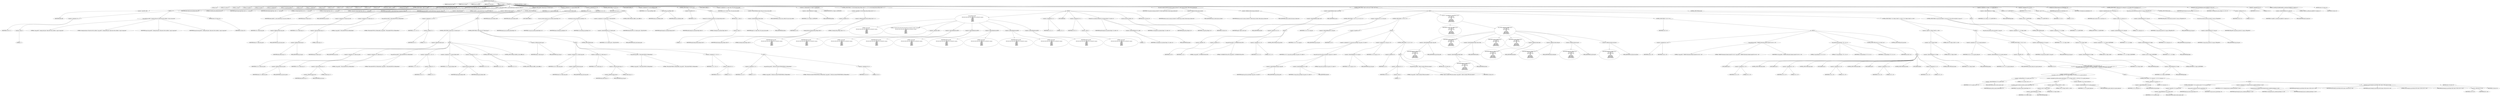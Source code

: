 digraph hostapd_notif_assoc {  
"1000119" [label = "(METHOD,hostapd_notif_assoc)" ]
"1000120" [label = "(PARAM,hostapd_data *hapd)" ]
"1000121" [label = "(PARAM,const u8 *addr)" ]
"1000122" [label = "(PARAM,const u8 *req_ies)" ]
"1000123" [label = "(PARAM,size_t req_ies_len)" ]
"1000124" [label = "(PARAM,int reassoc)" ]
"1000125" [label = "(BLOCK,,)" ]
"1000126" [label = "(LOCAL,v9: int)" ]
"1000127" [label = "(LOCAL,v10: const u8 *)" ]
"1000128" [label = "(LOCAL,v11: size_t)" ]
"1000129" [label = "(LOCAL,v12: sta_info *)" ]
"1000130" [label = "(LOCAL,v13: sta_info *)" ]
"1000131" [label = "(LOCAL,v14: unsigned int)" ]
"1000132" [label = "(LOCAL,v15: wpa_state_machine *)" ]
"1000133" [label = "(LOCAL,v16: int)" ]
"1000134" [label = "(LOCAL,v17: unsigned int)" ]
"1000135" [label = "(LOCAL,v18: int)" ]
"1000136" [label = "(LOCAL,v19: int)" ]
"1000137" [label = "(LOCAL,v21: int)" ]
"1000138" [label = "(LOCAL,v22: int)" ]
"1000139" [label = "(LOCAL,v23: u8 *)" ]
"1000140" [label = "(LOCAL,v24: int)" ]
"1000141" [label = "(LOCAL,res: int)" ]
"1000142" [label = "(LOCAL,elems: ieee802_11_elems)" ]
"1000143" [label = "(LOCAL,buf: u8 [ 1064 ])" ]
"1000144" [label = "(CONTROL_STRUCTURE,if ( !addr ),if ( !addr ))" ]
"1000145" [label = "(<operator>.logicalNot,!addr)" ]
"1000146" [label = "(IDENTIFIER,addr,!addr)" ]
"1000147" [label = "(BLOCK,,)" ]
"1000148" [label = "(<operator>.assignment,v19 = -1)" ]
"1000149" [label = "(IDENTIFIER,v19,v19 = -1)" ]
"1000150" [label = "(<operator>.minus,-1)" ]
"1000151" [label = "(LITERAL,1,-1)" ]
"1000152" [label = "(wpa_printf,wpa_printf(2, \"hostapd_notif_assoc: Skip event with no address\", req_ies, req_ies_len))" ]
"1000153" [label = "(LITERAL,2,wpa_printf(2, \"hostapd_notif_assoc: Skip event with no address\", req_ies, req_ies_len))" ]
"1000154" [label = "(LITERAL,\"hostapd_notif_assoc: Skip event with no address\",wpa_printf(2, \"hostapd_notif_assoc: Skip event with no address\", req_ies, req_ies_len))" ]
"1000155" [label = "(IDENTIFIER,req_ies,wpa_printf(2, \"hostapd_notif_assoc: Skip event with no address\", req_ies, req_ies_len))" ]
"1000156" [label = "(IDENTIFIER,req_ies_len,wpa_printf(2, \"hostapd_notif_assoc: Skip event with no address\", req_ies, req_ies_len))" ]
"1000157" [label = "(RETURN,return v19;,return v19;)" ]
"1000158" [label = "(IDENTIFIER,v19,return v19;)" ]
"1000159" [label = "(random_add_randomness,random_add_randomness(addr, 6u))" ]
"1000160" [label = "(IDENTIFIER,addr,random_add_randomness(addr, 6u))" ]
"1000161" [label = "(LITERAL,6u,random_add_randomness(addr, 6u))" ]
"1000162" [label = "(hostapd_logger,hostapd_logger(hapd, addr, 1u, 2, \"associated\"))" ]
"1000163" [label = "(IDENTIFIER,hapd,hostapd_logger(hapd, addr, 1u, 2, \"associated\"))" ]
"1000164" [label = "(IDENTIFIER,addr,hostapd_logger(hapd, addr, 1u, 2, \"associated\"))" ]
"1000165" [label = "(LITERAL,1u,hostapd_logger(hapd, addr, 1u, 2, \"associated\"))" ]
"1000166" [label = "(LITERAL,2,hostapd_logger(hapd, addr, 1u, 2, \"associated\"))" ]
"1000167" [label = "(LITERAL,\"associated\",hostapd_logger(hapd, addr, 1u, 2, \"associated\"))" ]
"1000168" [label = "(ieee802_11_parse_elems,ieee802_11_parse_elems(req_ies, req_ies_len, &elems, 0))" ]
"1000169" [label = "(IDENTIFIER,req_ies,ieee802_11_parse_elems(req_ies, req_ies_len, &elems, 0))" ]
"1000170" [label = "(IDENTIFIER,req_ies_len,ieee802_11_parse_elems(req_ies, req_ies_len, &elems, 0))" ]
"1000171" [label = "(<operator>.addressOf,&elems)" ]
"1000172" [label = "(IDENTIFIER,elems,ieee802_11_parse_elems(req_ies, req_ies_len, &elems, 0))" ]
"1000173" [label = "(LITERAL,0,ieee802_11_parse_elems(req_ies, req_ies_len, &elems, 0))" ]
"1000174" [label = "(CONTROL_STRUCTURE,if ( elems.wps_ie ),if ( elems.wps_ie ))" ]
"1000175" [label = "(<operator>.fieldAccess,elems.wps_ie)" ]
"1000176" [label = "(IDENTIFIER,elems,if ( elems.wps_ie ))" ]
"1000177" [label = "(FIELD_IDENTIFIER,wps_ie,wps_ie)" ]
"1000178" [label = "(BLOCK,,)" ]
"1000179" [label = "(<operator>.assignment,v9 = elems.wps_ie_len)" ]
"1000180" [label = "(IDENTIFIER,v9,v9 = elems.wps_ie_len)" ]
"1000181" [label = "(<operator>.fieldAccess,elems.wps_ie_len)" ]
"1000182" [label = "(IDENTIFIER,elems,v9 = elems.wps_ie_len)" ]
"1000183" [label = "(FIELD_IDENTIFIER,wps_ie_len,wps_ie_len)" ]
"1000184" [label = "(<operator>.assignment,v10 = elems.wps_ie - 2)" ]
"1000185" [label = "(IDENTIFIER,v10,v10 = elems.wps_ie - 2)" ]
"1000186" [label = "(<operator>.subtraction,elems.wps_ie - 2)" ]
"1000187" [label = "(<operator>.fieldAccess,elems.wps_ie)" ]
"1000188" [label = "(IDENTIFIER,elems,elems.wps_ie - 2)" ]
"1000189" [label = "(FIELD_IDENTIFIER,wps_ie,wps_ie)" ]
"1000190" [label = "(LITERAL,2,elems.wps_ie - 2)" ]
"1000191" [label = "(wpa_printf,wpa_printf(2, \"STA included WPS IE in (Re)AssocReq\"))" ]
"1000192" [label = "(LITERAL,2,wpa_printf(2, \"STA included WPS IE in (Re)AssocReq\"))" ]
"1000193" [label = "(LITERAL,\"STA included WPS IE in (Re)AssocReq\",wpa_printf(2, \"STA included WPS IE in (Re)AssocReq\"))" ]
"1000194" [label = "(<operator>.assignment,v11 = v9 + 2)" ]
"1000195" [label = "(IDENTIFIER,v11,v11 = v9 + 2)" ]
"1000196" [label = "(<operator>.addition,v9 + 2)" ]
"1000197" [label = "(IDENTIFIER,v9,v9 + 2)" ]
"1000198" [label = "(LITERAL,2,v9 + 2)" ]
"1000199" [label = "(CONTROL_STRUCTURE,else,else)" ]
"1000200" [label = "(BLOCK,,)" ]
"1000201" [label = "(CONTROL_STRUCTURE,if ( elems.rsn_ie ),if ( elems.rsn_ie ))" ]
"1000202" [label = "(<operator>.fieldAccess,elems.rsn_ie)" ]
"1000203" [label = "(IDENTIFIER,elems,if ( elems.rsn_ie ))" ]
"1000204" [label = "(FIELD_IDENTIFIER,rsn_ie,rsn_ie)" ]
"1000205" [label = "(BLOCK,,)" ]
"1000206" [label = "(<operator>.assignment,v22 = elems.rsn_ie_len)" ]
"1000207" [label = "(IDENTIFIER,v22,v22 = elems.rsn_ie_len)" ]
"1000208" [label = "(<operator>.fieldAccess,elems.rsn_ie_len)" ]
"1000209" [label = "(IDENTIFIER,elems,v22 = elems.rsn_ie_len)" ]
"1000210" [label = "(FIELD_IDENTIFIER,rsn_ie_len,rsn_ie_len)" ]
"1000211" [label = "(<operator>.assignment,v10 = elems.rsn_ie - 2)" ]
"1000212" [label = "(IDENTIFIER,v10,v10 = elems.rsn_ie - 2)" ]
"1000213" [label = "(<operator>.subtraction,elems.rsn_ie - 2)" ]
"1000214" [label = "(<operator>.fieldAccess,elems.rsn_ie)" ]
"1000215" [label = "(IDENTIFIER,elems,elems.rsn_ie - 2)" ]
"1000216" [label = "(FIELD_IDENTIFIER,rsn_ie,rsn_ie)" ]
"1000217" [label = "(LITERAL,2,elems.rsn_ie - 2)" ]
"1000218" [label = "(wpa_printf,wpa_printf(2, \"STA included RSN IE in (Re)AssocReq\"))" ]
"1000219" [label = "(LITERAL,2,wpa_printf(2, \"STA included RSN IE in (Re)AssocReq\"))" ]
"1000220" [label = "(LITERAL,\"STA included RSN IE in (Re)AssocReq\",wpa_printf(2, \"STA included RSN IE in (Re)AssocReq\"))" ]
"1000221" [label = "(<operator>.assignment,v11 = v22 + 2)" ]
"1000222" [label = "(IDENTIFIER,v11,v11 = v22 + 2)" ]
"1000223" [label = "(<operator>.addition,v22 + 2)" ]
"1000224" [label = "(IDENTIFIER,v22,v22 + 2)" ]
"1000225" [label = "(LITERAL,2,v22 + 2)" ]
"1000226" [label = "(<operator>.assignment,v12 = ap_get_sta(hapd, addr))" ]
"1000227" [label = "(IDENTIFIER,v12,v12 = ap_get_sta(hapd, addr))" ]
"1000228" [label = "(ap_get_sta,ap_get_sta(hapd, addr))" ]
"1000229" [label = "(IDENTIFIER,hapd,ap_get_sta(hapd, addr))" ]
"1000230" [label = "(IDENTIFIER,addr,ap_get_sta(hapd, addr))" ]
"1000231" [label = "(<operator>.assignment,v13 = v12)" ]
"1000232" [label = "(IDENTIFIER,v13,v13 = v12)" ]
"1000233" [label = "(IDENTIFIER,v12,v13 = v12)" ]
"1000234" [label = "(CONTROL_STRUCTURE,if ( v12 ),if ( v12 ))" ]
"1000235" [label = "(IDENTIFIER,v12,if ( v12 ))" ]
"1000236" [label = "(CONTROL_STRUCTURE,goto LABEL_5;,goto LABEL_5;)" ]
"1000237" [label = "(CONTROL_STRUCTURE,goto LABEL_26;,goto LABEL_26;)" ]
"1000238" [label = "(CONTROL_STRUCTURE,if ( elems.wpa_ie ),if ( elems.wpa_ie ))" ]
"1000239" [label = "(<operator>.fieldAccess,elems.wpa_ie)" ]
"1000240" [label = "(IDENTIFIER,elems,if ( elems.wpa_ie ))" ]
"1000241" [label = "(FIELD_IDENTIFIER,wpa_ie,wpa_ie)" ]
"1000242" [label = "(BLOCK,,)" ]
"1000243" [label = "(<operator>.assignment,v24 = elems.wpa_ie_len)" ]
"1000244" [label = "(IDENTIFIER,v24,v24 = elems.wpa_ie_len)" ]
"1000245" [label = "(<operator>.fieldAccess,elems.wpa_ie_len)" ]
"1000246" [label = "(IDENTIFIER,elems,v24 = elems.wpa_ie_len)" ]
"1000247" [label = "(FIELD_IDENTIFIER,wpa_ie_len,wpa_ie_len)" ]
"1000248" [label = "(<operator>.assignment,v10 = elems.wpa_ie - 2)" ]
"1000249" [label = "(IDENTIFIER,v10,v10 = elems.wpa_ie - 2)" ]
"1000250" [label = "(<operator>.subtraction,elems.wpa_ie - 2)" ]
"1000251" [label = "(<operator>.fieldAccess,elems.wpa_ie)" ]
"1000252" [label = "(IDENTIFIER,elems,elems.wpa_ie - 2)" ]
"1000253" [label = "(FIELD_IDENTIFIER,wpa_ie,wpa_ie)" ]
"1000254" [label = "(LITERAL,2,elems.wpa_ie - 2)" ]
"1000255" [label = "(wpa_printf,wpa_printf(2, \"STA included WPA IE in (Re)AssocReq\"))" ]
"1000256" [label = "(LITERAL,2,wpa_printf(2, \"STA included WPA IE in (Re)AssocReq\"))" ]
"1000257" [label = "(LITERAL,\"STA included WPA IE in (Re)AssocReq\",wpa_printf(2, \"STA included WPA IE in (Re)AssocReq\"))" ]
"1000258" [label = "(<operator>.assignment,v11 = v24 + 2)" ]
"1000259" [label = "(IDENTIFIER,v11,v11 = v24 + 2)" ]
"1000260" [label = "(<operator>.addition,v24 + 2)" ]
"1000261" [label = "(IDENTIFIER,v24,v24 + 2)" ]
"1000262" [label = "(LITERAL,2,v24 + 2)" ]
"1000263" [label = "(CONTROL_STRUCTURE,else,else)" ]
"1000264" [label = "(BLOCK,,)" ]
"1000265" [label = "(<operator>.assignment,v11 = 0)" ]
"1000266" [label = "(IDENTIFIER,v11,v11 = 0)" ]
"1000267" [label = "(LITERAL,0,v11 = 0)" ]
"1000268" [label = "(wpa_printf,wpa_printf(2, \"STA did not include WPS/RSN/WPA IE in (Re)AssocReq\"))" ]
"1000269" [label = "(LITERAL,2,wpa_printf(2, \"STA did not include WPS/RSN/WPA IE in (Re)AssocReq\"))" ]
"1000270" [label = "(LITERAL,\"STA did not include WPS/RSN/WPA IE in (Re)AssocReq\",wpa_printf(2, \"STA did not include WPS/RSN/WPA IE in (Re)AssocReq\"))" ]
"1000271" [label = "(<operator>.assignment,v10 = 0)" ]
"1000272" [label = "(IDENTIFIER,v10,v10 = 0)" ]
"1000273" [label = "(LITERAL,0,v10 = 0)" ]
"1000274" [label = "(<operator>.assignment,v12 = ap_get_sta(hapd, addr))" ]
"1000275" [label = "(IDENTIFIER,v12,v12 = ap_get_sta(hapd, addr))" ]
"1000276" [label = "(ap_get_sta,ap_get_sta(hapd, addr))" ]
"1000277" [label = "(IDENTIFIER,hapd,ap_get_sta(hapd, addr))" ]
"1000278" [label = "(IDENTIFIER,addr,ap_get_sta(hapd, addr))" ]
"1000279" [label = "(<operator>.assignment,v13 = v12)" ]
"1000280" [label = "(IDENTIFIER,v13,v13 = v12)" ]
"1000281" [label = "(IDENTIFIER,v12,v13 = v12)" ]
"1000282" [label = "(CONTROL_STRUCTURE,if ( v12 ),if ( v12 ))" ]
"1000283" [label = "(IDENTIFIER,v12,if ( v12 ))" ]
"1000284" [label = "(BLOCK,,)" ]
"1000285" [label = "(JUMP_TARGET,LABEL_5)" ]
"1000286" [label = "(ap_sta_no_session_timeout,ap_sta_no_session_timeout(hapd, v12))" ]
"1000287" [label = "(IDENTIFIER,hapd,ap_sta_no_session_timeout(hapd, v12))" ]
"1000288" [label = "(IDENTIFIER,v12,ap_sta_no_session_timeout(hapd, v12))" ]
"1000289" [label = "(accounting_sta_stop,accounting_sta_stop(hapd, v13))" ]
"1000290" [label = "(IDENTIFIER,hapd,accounting_sta_stop(hapd, v13))" ]
"1000291" [label = "(IDENTIFIER,v13,accounting_sta_stop(hapd, v13))" ]
"1000292" [label = "(<operator>.assignment,v13->timeout_next = STA_NULLFUNC)" ]
"1000293" [label = "(<operator>.indirectFieldAccess,v13->timeout_next)" ]
"1000294" [label = "(IDENTIFIER,v13,v13->timeout_next = STA_NULLFUNC)" ]
"1000295" [label = "(FIELD_IDENTIFIER,timeout_next,timeout_next)" ]
"1000296" [label = "(IDENTIFIER,STA_NULLFUNC,v13->timeout_next = STA_NULLFUNC)" ]
"1000297" [label = "(CONTROL_STRUCTURE,goto LABEL_6;,goto LABEL_6;)" ]
"1000298" [label = "(JUMP_TARGET,LABEL_26)" ]
"1000299" [label = "(<operator>.assignment,v13 = ap_sta_add(hapd, addr))" ]
"1000300" [label = "(IDENTIFIER,v13,v13 = ap_sta_add(hapd, addr))" ]
"1000301" [label = "(ap_sta_add,ap_sta_add(hapd, addr))" ]
"1000302" [label = "(IDENTIFIER,hapd,ap_sta_add(hapd, addr))" ]
"1000303" [label = "(IDENTIFIER,addr,ap_sta_add(hapd, addr))" ]
"1000304" [label = "(CONTROL_STRUCTURE,if ( !v13 ),if ( !v13 ))" ]
"1000305" [label = "(<operator>.logicalNot,!v13)" ]
"1000306" [label = "(IDENTIFIER,v13,!v13)" ]
"1000307" [label = "(BLOCK,,)" ]
"1000308" [label = "(hostapd_drv_sta_disassoc,hostapd_drv_sta_disassoc(hapd, addr, 5))" ]
"1000309" [label = "(IDENTIFIER,hapd,hostapd_drv_sta_disassoc(hapd, addr, 5))" ]
"1000310" [label = "(IDENTIFIER,addr,hostapd_drv_sta_disassoc(hapd, addr, 5))" ]
"1000311" [label = "(LITERAL,5,hostapd_drv_sta_disassoc(hapd, addr, 5))" ]
"1000312" [label = "(RETURN,return -1;,return -1;)" ]
"1000313" [label = "(<operator>.minus,-1)" ]
"1000314" [label = "(LITERAL,1,-1)" ]
"1000315" [label = "(JUMP_TARGET,LABEL_6)" ]
"1000316" [label = "(<operator>.assignment,v14 = hapd->iface->drv_max_acl_mac_addrs)" ]
"1000317" [label = "(IDENTIFIER,v14,v14 = hapd->iface->drv_max_acl_mac_addrs)" ]
"1000318" [label = "(<operator>.indirectFieldAccess,hapd->iface->drv_max_acl_mac_addrs)" ]
"1000319" [label = "(<operator>.indirectFieldAccess,hapd->iface)" ]
"1000320" [label = "(IDENTIFIER,hapd,v14 = hapd->iface->drv_max_acl_mac_addrs)" ]
"1000321" [label = "(FIELD_IDENTIFIER,iface,iface)" ]
"1000322" [label = "(FIELD_IDENTIFIER,drv_max_acl_mac_addrs,drv_max_acl_mac_addrs)" ]
"1000323" [label = "(<operators>.assignmentAnd,v13->flags &= 0xFFFECFFF)" ]
"1000324" [label = "(<operator>.indirectFieldAccess,v13->flags)" ]
"1000325" [label = "(IDENTIFIER,v13,v13->flags &= 0xFFFECFFF)" ]
"1000326" [label = "(FIELD_IDENTIFIER,flags,flags)" ]
"1000327" [label = "(LITERAL,0xFFFECFFF,v13->flags &= 0xFFFECFFF)" ]
"1000328" [label = "(CONTROL_STRUCTURE,if ( !v14 && hostapd_check_acl(hapd, addr, 0) != 1 ),if ( !v14 && hostapd_check_acl(hapd, addr, 0) != 1 ))" ]
"1000329" [label = "(<operator>.logicalAnd,!v14 && hostapd_check_acl(hapd, addr, 0) != 1)" ]
"1000330" [label = "(<operator>.logicalNot,!v14)" ]
"1000331" [label = "(IDENTIFIER,v14,!v14)" ]
"1000332" [label = "(<operator>.notEquals,hostapd_check_acl(hapd, addr, 0) != 1)" ]
"1000333" [label = "(hostapd_check_acl,hostapd_check_acl(hapd, addr, 0))" ]
"1000334" [label = "(IDENTIFIER,hapd,hostapd_check_acl(hapd, addr, 0))" ]
"1000335" [label = "(IDENTIFIER,addr,hostapd_check_acl(hapd, addr, 0))" ]
"1000336" [label = "(LITERAL,0,hostapd_check_acl(hapd, addr, 0))" ]
"1000337" [label = "(LITERAL,1,hostapd_check_acl(hapd, addr, 0) != 1)" ]
"1000338" [label = "(BLOCK,,)" ]
"1000339" [label = "(wpa_printf,wpa_printf(\n      3,\n      \"STA %02x:%02x:%02x:%02x:%02x:%02x not allowed to connect\",\n      *addr,\n      addr[1],\n      addr[2],\n      addr[3],\n      addr[4],\n      addr[5]))" ]
"1000340" [label = "(LITERAL,3,wpa_printf(\n      3,\n      \"STA %02x:%02x:%02x:%02x:%02x:%02x not allowed to connect\",\n      *addr,\n      addr[1],\n      addr[2],\n      addr[3],\n      addr[4],\n      addr[5]))" ]
"1000341" [label = "(LITERAL,\"STA %02x:%02x:%02x:%02x:%02x:%02x not allowed to connect\",wpa_printf(\n      3,\n      \"STA %02x:%02x:%02x:%02x:%02x:%02x not allowed to connect\",\n      *addr,\n      addr[1],\n      addr[2],\n      addr[3],\n      addr[4],\n      addr[5]))" ]
"1000342" [label = "(<operator>.indirection,*addr)" ]
"1000343" [label = "(IDENTIFIER,addr,wpa_printf(\n      3,\n      \"STA %02x:%02x:%02x:%02x:%02x:%02x not allowed to connect\",\n      *addr,\n      addr[1],\n      addr[2],\n      addr[3],\n      addr[4],\n      addr[5]))" ]
"1000344" [label = "(<operator>.indirectIndexAccess,addr[1])" ]
"1000345" [label = "(IDENTIFIER,addr,wpa_printf(\n      3,\n      \"STA %02x:%02x:%02x:%02x:%02x:%02x not allowed to connect\",\n      *addr,\n      addr[1],\n      addr[2],\n      addr[3],\n      addr[4],\n      addr[5]))" ]
"1000346" [label = "(LITERAL,1,wpa_printf(\n      3,\n      \"STA %02x:%02x:%02x:%02x:%02x:%02x not allowed to connect\",\n      *addr,\n      addr[1],\n      addr[2],\n      addr[3],\n      addr[4],\n      addr[5]))" ]
"1000347" [label = "(<operator>.indirectIndexAccess,addr[2])" ]
"1000348" [label = "(IDENTIFIER,addr,wpa_printf(\n      3,\n      \"STA %02x:%02x:%02x:%02x:%02x:%02x not allowed to connect\",\n      *addr,\n      addr[1],\n      addr[2],\n      addr[3],\n      addr[4],\n      addr[5]))" ]
"1000349" [label = "(LITERAL,2,wpa_printf(\n      3,\n      \"STA %02x:%02x:%02x:%02x:%02x:%02x not allowed to connect\",\n      *addr,\n      addr[1],\n      addr[2],\n      addr[3],\n      addr[4],\n      addr[5]))" ]
"1000350" [label = "(<operator>.indirectIndexAccess,addr[3])" ]
"1000351" [label = "(IDENTIFIER,addr,wpa_printf(\n      3,\n      \"STA %02x:%02x:%02x:%02x:%02x:%02x not allowed to connect\",\n      *addr,\n      addr[1],\n      addr[2],\n      addr[3],\n      addr[4],\n      addr[5]))" ]
"1000352" [label = "(LITERAL,3,wpa_printf(\n      3,\n      \"STA %02x:%02x:%02x:%02x:%02x:%02x not allowed to connect\",\n      *addr,\n      addr[1],\n      addr[2],\n      addr[3],\n      addr[4],\n      addr[5]))" ]
"1000353" [label = "(<operator>.indirectIndexAccess,addr[4])" ]
"1000354" [label = "(IDENTIFIER,addr,wpa_printf(\n      3,\n      \"STA %02x:%02x:%02x:%02x:%02x:%02x not allowed to connect\",\n      *addr,\n      addr[1],\n      addr[2],\n      addr[3],\n      addr[4],\n      addr[5]))" ]
"1000355" [label = "(LITERAL,4,wpa_printf(\n      3,\n      \"STA %02x:%02x:%02x:%02x:%02x:%02x not allowed to connect\",\n      *addr,\n      addr[1],\n      addr[2],\n      addr[3],\n      addr[4],\n      addr[5]))" ]
"1000356" [label = "(<operator>.indirectIndexAccess,addr[5])" ]
"1000357" [label = "(IDENTIFIER,addr,wpa_printf(\n      3,\n      \"STA %02x:%02x:%02x:%02x:%02x:%02x not allowed to connect\",\n      *addr,\n      addr[1],\n      addr[2],\n      addr[3],\n      addr[4],\n      addr[5]))" ]
"1000358" [label = "(LITERAL,5,wpa_printf(\n      3,\n      \"STA %02x:%02x:%02x:%02x:%02x:%02x not allowed to connect\",\n      *addr,\n      addr[1],\n      addr[2],\n      addr[3],\n      addr[4],\n      addr[5]))" ]
"1000359" [label = "(<operator>.assignment,v21 = 1)" ]
"1000360" [label = "(IDENTIFIER,v21,v21 = 1)" ]
"1000361" [label = "(LITERAL,1,v21 = 1)" ]
"1000362" [label = "(JUMP_TARGET,fail)" ]
"1000363" [label = "(<operator>.assignment,v19 = -1)" ]
"1000364" [label = "(IDENTIFIER,v19,v19 = -1)" ]
"1000365" [label = "(<operator>.minus,-1)" ]
"1000366" [label = "(LITERAL,1,-1)" ]
"1000367" [label = "(hostapd_drv_sta_disassoc,hostapd_drv_sta_disassoc(hapd, v13->addr, v21))" ]
"1000368" [label = "(IDENTIFIER,hapd,hostapd_drv_sta_disassoc(hapd, v13->addr, v21))" ]
"1000369" [label = "(<operator>.indirectFieldAccess,v13->addr)" ]
"1000370" [label = "(IDENTIFIER,v13,hostapd_drv_sta_disassoc(hapd, v13->addr, v21))" ]
"1000371" [label = "(FIELD_IDENTIFIER,addr,addr)" ]
"1000372" [label = "(IDENTIFIER,v21,hostapd_drv_sta_disassoc(hapd, v13->addr, v21))" ]
"1000373" [label = "(ap_free_sta,ap_free_sta(hapd, v13))" ]
"1000374" [label = "(IDENTIFIER,hapd,ap_free_sta(hapd, v13))" ]
"1000375" [label = "(IDENTIFIER,v13,ap_free_sta(hapd, v13))" ]
"1000376" [label = "(RETURN,return v19;,return v19;)" ]
"1000377" [label = "(IDENTIFIER,v19,return v19;)" ]
"1000378" [label = "(ap_copy_sta_supp_op_classes,ap_copy_sta_supp_op_classes(v13, elems.supp_op_classes, elems.supp_op_classes_len))" ]
"1000379" [label = "(IDENTIFIER,v13,ap_copy_sta_supp_op_classes(v13, elems.supp_op_classes, elems.supp_op_classes_len))" ]
"1000380" [label = "(<operator>.fieldAccess,elems.supp_op_classes)" ]
"1000381" [label = "(IDENTIFIER,elems,ap_copy_sta_supp_op_classes(v13, elems.supp_op_classes, elems.supp_op_classes_len))" ]
"1000382" [label = "(FIELD_IDENTIFIER,supp_op_classes,supp_op_classes)" ]
"1000383" [label = "(<operator>.fieldAccess,elems.supp_op_classes_len)" ]
"1000384" [label = "(IDENTIFIER,elems,ap_copy_sta_supp_op_classes(v13, elems.supp_op_classes, elems.supp_op_classes_len))" ]
"1000385" [label = "(FIELD_IDENTIFIER,supp_op_classes_len,supp_op_classes_len)" ]
"1000386" [label = "(CONTROL_STRUCTURE,if ( hapd->conf->wpa ),if ( hapd->conf->wpa ))" ]
"1000387" [label = "(<operator>.indirectFieldAccess,hapd->conf->wpa)" ]
"1000388" [label = "(<operator>.indirectFieldAccess,hapd->conf)" ]
"1000389" [label = "(IDENTIFIER,hapd,if ( hapd->conf->wpa ))" ]
"1000390" [label = "(FIELD_IDENTIFIER,conf,conf)" ]
"1000391" [label = "(FIELD_IDENTIFIER,wpa,wpa)" ]
"1000392" [label = "(BLOCK,,)" ]
"1000393" [label = "(CONTROL_STRUCTURE,if ( !v10 || !v11 ),if ( !v10 || !v11 ))" ]
"1000394" [label = "(<operator>.logicalOr,!v10 || !v11)" ]
"1000395" [label = "(<operator>.logicalNot,!v10)" ]
"1000396" [label = "(IDENTIFIER,v10,!v10)" ]
"1000397" [label = "(<operator>.logicalNot,!v11)" ]
"1000398" [label = "(IDENTIFIER,v11,!v11)" ]
"1000399" [label = "(BLOCK,,)" ]
"1000400" [label = "(wpa_printf,wpa_printf(2, \"No WPA/RSN IE from STA\"))" ]
"1000401" [label = "(LITERAL,2,wpa_printf(2, \"No WPA/RSN IE from STA\"))" ]
"1000402" [label = "(LITERAL,\"No WPA/RSN IE from STA\",wpa_printf(2, \"No WPA/RSN IE from STA\"))" ]
"1000403" [label = "(<operator>.assignment,v21 = 13)" ]
"1000404" [label = "(IDENTIFIER,v21,v21 = 13)" ]
"1000405" [label = "(LITERAL,13,v21 = 13)" ]
"1000406" [label = "(CONTROL_STRUCTURE,goto fail;,goto fail;)" ]
"1000407" [label = "(<operator>.assignment,v15 = v13->wpa_sm)" ]
"1000408" [label = "(IDENTIFIER,v15,v15 = v13->wpa_sm)" ]
"1000409" [label = "(<operator>.indirectFieldAccess,v13->wpa_sm)" ]
"1000410" [label = "(IDENTIFIER,v13,v15 = v13->wpa_sm)" ]
"1000411" [label = "(FIELD_IDENTIFIER,wpa_sm,wpa_sm)" ]
"1000412" [label = "(CONTROL_STRUCTURE,if ( !v15 ),if ( !v15 ))" ]
"1000413" [label = "(<operator>.logicalNot,!v15)" ]
"1000414" [label = "(IDENTIFIER,v15,!v15)" ]
"1000415" [label = "(BLOCK,,)" ]
"1000416" [label = "(<operator>.assignment,v15 = wpa_auth_sta_init(hapd->wpa_auth, v13->addr, 0))" ]
"1000417" [label = "(IDENTIFIER,v15,v15 = wpa_auth_sta_init(hapd->wpa_auth, v13->addr, 0))" ]
"1000418" [label = "(wpa_auth_sta_init,wpa_auth_sta_init(hapd->wpa_auth, v13->addr, 0))" ]
"1000419" [label = "(<operator>.indirectFieldAccess,hapd->wpa_auth)" ]
"1000420" [label = "(IDENTIFIER,hapd,wpa_auth_sta_init(hapd->wpa_auth, v13->addr, 0))" ]
"1000421" [label = "(FIELD_IDENTIFIER,wpa_auth,wpa_auth)" ]
"1000422" [label = "(<operator>.indirectFieldAccess,v13->addr)" ]
"1000423" [label = "(IDENTIFIER,v13,wpa_auth_sta_init(hapd->wpa_auth, v13->addr, 0))" ]
"1000424" [label = "(FIELD_IDENTIFIER,addr,addr)" ]
"1000425" [label = "(LITERAL,0,wpa_auth_sta_init(hapd->wpa_auth, v13->addr, 0))" ]
"1000426" [label = "(<operator>.assignment,v13->wpa_sm = v15)" ]
"1000427" [label = "(<operator>.indirectFieldAccess,v13->wpa_sm)" ]
"1000428" [label = "(IDENTIFIER,v13,v13->wpa_sm = v15)" ]
"1000429" [label = "(FIELD_IDENTIFIER,wpa_sm,wpa_sm)" ]
"1000430" [label = "(IDENTIFIER,v15,v13->wpa_sm = v15)" ]
"1000431" [label = "(CONTROL_STRUCTURE,if ( !v15 ),if ( !v15 ))" ]
"1000432" [label = "(<operator>.logicalNot,!v15)" ]
"1000433" [label = "(IDENTIFIER,v15,!v15)" ]
"1000434" [label = "(BLOCK,,)" ]
"1000435" [label = "(<operator>.assignment,v19 = -1)" ]
"1000436" [label = "(IDENTIFIER,v19,v19 = -1)" ]
"1000437" [label = "(<operator>.minus,-1)" ]
"1000438" [label = "(LITERAL,1,-1)" ]
"1000439" [label = "(wpa_printf,wpa_printf(5, \"Failed to initialize WPA state machine\"))" ]
"1000440" [label = "(LITERAL,5,wpa_printf(5, \"Failed to initialize WPA state machine\"))" ]
"1000441" [label = "(LITERAL,\"Failed to initialize WPA state machine\",wpa_printf(5, \"Failed to initialize WPA state machine\"))" ]
"1000442" [label = "(RETURN,return v19;,return v19;)" ]
"1000443" [label = "(IDENTIFIER,v19,return v19;)" ]
"1000444" [label = "(<operator>.assignment,v16 = wpa_validate_wpa_ie(\n            hapd->wpa_auth,\n            v15,\n            hapd->iface->freq,\n            v10,\n            v11,\n            elems.mdie,\n            elems.mdie_len,\n            elems.owe_dh,\n            elems.owe_dh_len))" ]
"1000445" [label = "(IDENTIFIER,v16,v16 = wpa_validate_wpa_ie(\n            hapd->wpa_auth,\n            v15,\n            hapd->iface->freq,\n            v10,\n            v11,\n            elems.mdie,\n            elems.mdie_len,\n            elems.owe_dh,\n            elems.owe_dh_len))" ]
"1000446" [label = "(wpa_validate_wpa_ie,wpa_validate_wpa_ie(\n            hapd->wpa_auth,\n            v15,\n            hapd->iface->freq,\n            v10,\n            v11,\n            elems.mdie,\n            elems.mdie_len,\n            elems.owe_dh,\n            elems.owe_dh_len))" ]
"1000447" [label = "(<operator>.indirectFieldAccess,hapd->wpa_auth)" ]
"1000448" [label = "(IDENTIFIER,hapd,wpa_validate_wpa_ie(\n            hapd->wpa_auth,\n            v15,\n            hapd->iface->freq,\n            v10,\n            v11,\n            elems.mdie,\n            elems.mdie_len,\n            elems.owe_dh,\n            elems.owe_dh_len))" ]
"1000449" [label = "(FIELD_IDENTIFIER,wpa_auth,wpa_auth)" ]
"1000450" [label = "(IDENTIFIER,v15,wpa_validate_wpa_ie(\n            hapd->wpa_auth,\n            v15,\n            hapd->iface->freq,\n            v10,\n            v11,\n            elems.mdie,\n            elems.mdie_len,\n            elems.owe_dh,\n            elems.owe_dh_len))" ]
"1000451" [label = "(<operator>.indirectFieldAccess,hapd->iface->freq)" ]
"1000452" [label = "(<operator>.indirectFieldAccess,hapd->iface)" ]
"1000453" [label = "(IDENTIFIER,hapd,wpa_validate_wpa_ie(\n            hapd->wpa_auth,\n            v15,\n            hapd->iface->freq,\n            v10,\n            v11,\n            elems.mdie,\n            elems.mdie_len,\n            elems.owe_dh,\n            elems.owe_dh_len))" ]
"1000454" [label = "(FIELD_IDENTIFIER,iface,iface)" ]
"1000455" [label = "(FIELD_IDENTIFIER,freq,freq)" ]
"1000456" [label = "(IDENTIFIER,v10,wpa_validate_wpa_ie(\n            hapd->wpa_auth,\n            v15,\n            hapd->iface->freq,\n            v10,\n            v11,\n            elems.mdie,\n            elems.mdie_len,\n            elems.owe_dh,\n            elems.owe_dh_len))" ]
"1000457" [label = "(IDENTIFIER,v11,wpa_validate_wpa_ie(\n            hapd->wpa_auth,\n            v15,\n            hapd->iface->freq,\n            v10,\n            v11,\n            elems.mdie,\n            elems.mdie_len,\n            elems.owe_dh,\n            elems.owe_dh_len))" ]
"1000458" [label = "(<operator>.fieldAccess,elems.mdie)" ]
"1000459" [label = "(IDENTIFIER,elems,wpa_validate_wpa_ie(\n            hapd->wpa_auth,\n            v15,\n            hapd->iface->freq,\n            v10,\n            v11,\n            elems.mdie,\n            elems.mdie_len,\n            elems.owe_dh,\n            elems.owe_dh_len))" ]
"1000460" [label = "(FIELD_IDENTIFIER,mdie,mdie)" ]
"1000461" [label = "(<operator>.fieldAccess,elems.mdie_len)" ]
"1000462" [label = "(IDENTIFIER,elems,wpa_validate_wpa_ie(\n            hapd->wpa_auth,\n            v15,\n            hapd->iface->freq,\n            v10,\n            v11,\n            elems.mdie,\n            elems.mdie_len,\n            elems.owe_dh,\n            elems.owe_dh_len))" ]
"1000463" [label = "(FIELD_IDENTIFIER,mdie_len,mdie_len)" ]
"1000464" [label = "(<operator>.fieldAccess,elems.owe_dh)" ]
"1000465" [label = "(IDENTIFIER,elems,wpa_validate_wpa_ie(\n            hapd->wpa_auth,\n            v15,\n            hapd->iface->freq,\n            v10,\n            v11,\n            elems.mdie,\n            elems.mdie_len,\n            elems.owe_dh,\n            elems.owe_dh_len))" ]
"1000466" [label = "(FIELD_IDENTIFIER,owe_dh,owe_dh)" ]
"1000467" [label = "(<operator>.fieldAccess,elems.owe_dh_len)" ]
"1000468" [label = "(IDENTIFIER,elems,wpa_validate_wpa_ie(\n            hapd->wpa_auth,\n            v15,\n            hapd->iface->freq,\n            v10,\n            v11,\n            elems.mdie,\n            elems.mdie_len,\n            elems.owe_dh,\n            elems.owe_dh_len))" ]
"1000469" [label = "(FIELD_IDENTIFIER,owe_dh_len,owe_dh_len)" ]
"1000470" [label = "(CONTROL_STRUCTURE,if ( v16 ),if ( v16 ))" ]
"1000471" [label = "(IDENTIFIER,v16,if ( v16 ))" ]
"1000472" [label = "(BLOCK,,)" ]
"1000473" [label = "(<operator>.assignment,res = v16)" ]
"1000474" [label = "(IDENTIFIER,res,res = v16)" ]
"1000475" [label = "(IDENTIFIER,v16,res = v16)" ]
"1000476" [label = "(wpa_printf,wpa_printf(2, \"WPA/RSN information element rejected? (res %u)\", v16))" ]
"1000477" [label = "(LITERAL,2,wpa_printf(2, \"WPA/RSN information element rejected? (res %u)\", v16))" ]
"1000478" [label = "(LITERAL,\"WPA/RSN information element rejected? (res %u)\",wpa_printf(2, \"WPA/RSN information element rejected? (res %u)\", v16))" ]
"1000479" [label = "(IDENTIFIER,v16,wpa_printf(2, \"WPA/RSN information element rejected? (res %u)\", v16))" ]
"1000480" [label = "(wpa_hexdump,wpa_hexdump(2, \"IE\", v10, v11))" ]
"1000481" [label = "(LITERAL,2,wpa_hexdump(2, \"IE\", v10, v11))" ]
"1000482" [label = "(LITERAL,\"IE\",wpa_hexdump(2, \"IE\", v10, v11))" ]
"1000483" [label = "(IDENTIFIER,v10,wpa_hexdump(2, \"IE\", v10, v11))" ]
"1000484" [label = "(IDENTIFIER,v11,wpa_hexdump(2, \"IE\", v10, v11))" ]
"1000485" [label = "(CONTROL_STRUCTURE,switch ( res ),switch ( res ))" ]
"1000486" [label = "(IDENTIFIER,res,switch ( res ))" ]
"1000487" [label = "(BLOCK,,)" ]
"1000488" [label = "(JUMP_TARGET,case 2)" ]
"1000489" [label = "(<operator>.assignment,v21 = 18)" ]
"1000490" [label = "(IDENTIFIER,v21,v21 = 18)" ]
"1000491" [label = "(LITERAL,18,v21 = 18)" ]
"1000492" [label = "(CONTROL_STRUCTURE,break;,break;)" ]
"1000493" [label = "(JUMP_TARGET,case 3)" ]
"1000494" [label = "(<operator>.assignment,v21 = 19)" ]
"1000495" [label = "(IDENTIFIER,v21,v21 = 19)" ]
"1000496" [label = "(LITERAL,19,v21 = 19)" ]
"1000497" [label = "(CONTROL_STRUCTURE,break;,break;)" ]
"1000498" [label = "(JUMP_TARGET,case 4)" ]
"1000499" [label = "(<operator>.assignment,v21 = 20)" ]
"1000500" [label = "(IDENTIFIER,v21,v21 = 20)" ]
"1000501" [label = "(LITERAL,20,v21 = 20)" ]
"1000502" [label = "(CONTROL_STRUCTURE,break;,break;)" ]
"1000503" [label = "(JUMP_TARGET,case 8)" ]
"1000504" [label = "(<operator>.assignment,v21 = 24)" ]
"1000505" [label = "(IDENTIFIER,v21,v21 = 24)" ]
"1000506" [label = "(LITERAL,24,v21 = 24)" ]
"1000507" [label = "(CONTROL_STRUCTURE,break;,break;)" ]
"1000508" [label = "(JUMP_TARGET,default)" ]
"1000509" [label = "(<operator>.assignment,v21 = 13)" ]
"1000510" [label = "(IDENTIFIER,v21,v21 = 13)" ]
"1000511" [label = "(LITERAL,13,v21 = 13)" ]
"1000512" [label = "(CONTROL_STRUCTURE,break;,break;)" ]
"1000513" [label = "(CONTROL_STRUCTURE,goto fail;,goto fail;)" ]
"1000514" [label = "(CONTROL_STRUCTURE,if ( (v13->flags & 0x402) == 1026 ),if ( (v13->flags & 0x402) == 1026 ))" ]
"1000515" [label = "(<operator>.equals,(v13->flags & 0x402) == 1026)" ]
"1000516" [label = "(<operator>.and,v13->flags & 0x402)" ]
"1000517" [label = "(<operator>.indirectFieldAccess,v13->flags)" ]
"1000518" [label = "(IDENTIFIER,v13,v13->flags & 0x402)" ]
"1000519" [label = "(FIELD_IDENTIFIER,flags,flags)" ]
"1000520" [label = "(LITERAL,0x402,v13->flags & 0x402)" ]
"1000521" [label = "(LITERAL,1026,(v13->flags & 0x402) == 1026)" ]
"1000522" [label = "(BLOCK,,)" ]
"1000523" [label = "(<operator>.assignment,v19 = v13->sa_query_timed_out)" ]
"1000524" [label = "(IDENTIFIER,v19,v19 = v13->sa_query_timed_out)" ]
"1000525" [label = "(<operator>.indirectFieldAccess,v13->sa_query_timed_out)" ]
"1000526" [label = "(IDENTIFIER,v13,v19 = v13->sa_query_timed_out)" ]
"1000527" [label = "(FIELD_IDENTIFIER,sa_query_timed_out,sa_query_timed_out)" ]
"1000528" [label = "(CONTROL_STRUCTURE,if ( !v19 ),if ( !v19 ))" ]
"1000529" [label = "(<operator>.logicalNot,!v19)" ]
"1000530" [label = "(IDENTIFIER,v19,!v19)" ]
"1000531" [label = "(BLOCK,,)" ]
"1000532" [label = "(CONTROL_STRUCTURE,if ( v13->sa_query_count <= 0\n          || (ap_check_sa_query_timeout(hapd, v13), (v13->flags & 0x402) == 1026) && !v13->sa_query_timed_out ),if ( v13->sa_query_count <= 0\n          || (ap_check_sa_query_timeout(hapd, v13), (v13->flags & 0x402) == 1026) && !v13->sa_query_timed_out ))" ]
"1000533" [label = "(<operator>.logicalOr,v13->sa_query_count <= 0\n          || (ap_check_sa_query_timeout(hapd, v13), (v13->flags & 0x402) == 1026) && !v13->sa_query_timed_out)" ]
"1000534" [label = "(<operator>.lessEqualsThan,v13->sa_query_count <= 0)" ]
"1000535" [label = "(<operator>.indirectFieldAccess,v13->sa_query_count)" ]
"1000536" [label = "(IDENTIFIER,v13,v13->sa_query_count <= 0)" ]
"1000537" [label = "(FIELD_IDENTIFIER,sa_query_count,sa_query_count)" ]
"1000538" [label = "(LITERAL,0,v13->sa_query_count <= 0)" ]
"1000539" [label = "(<operator>.logicalAnd,(ap_check_sa_query_timeout(hapd, v13), (v13->flags & 0x402) == 1026) && !v13->sa_query_timed_out)" ]
"1000540" [label = "(BLOCK,,)" ]
"1000541" [label = "(ap_check_sa_query_timeout,ap_check_sa_query_timeout(hapd, v13))" ]
"1000542" [label = "(IDENTIFIER,hapd,ap_check_sa_query_timeout(hapd, v13))" ]
"1000543" [label = "(IDENTIFIER,v13,ap_check_sa_query_timeout(hapd, v13))" ]
"1000544" [label = "(<operator>.equals,(v13->flags & 0x402) == 1026)" ]
"1000545" [label = "(<operator>.and,v13->flags & 0x402)" ]
"1000546" [label = "(<operator>.indirectFieldAccess,v13->flags)" ]
"1000547" [label = "(IDENTIFIER,v13,v13->flags & 0x402)" ]
"1000548" [label = "(FIELD_IDENTIFIER,flags,flags)" ]
"1000549" [label = "(LITERAL,0x402,v13->flags & 0x402)" ]
"1000550" [label = "(LITERAL,1026,(v13->flags & 0x402) == 1026)" ]
"1000551" [label = "(<operator>.logicalNot,!v13->sa_query_timed_out)" ]
"1000552" [label = "(<operator>.indirectFieldAccess,v13->sa_query_timed_out)" ]
"1000553" [label = "(IDENTIFIER,v13,!v13->sa_query_timed_out)" ]
"1000554" [label = "(FIELD_IDENTIFIER,sa_query_timed_out,sa_query_timed_out)" ]
"1000555" [label = "(BLOCK,,)" ]
"1000556" [label = "(CONTROL_STRUCTURE,if ( v13->auth_alg != 2 ),if ( v13->auth_alg != 2 ))" ]
"1000557" [label = "(<operator>.notEquals,v13->auth_alg != 2)" ]
"1000558" [label = "(<operator>.indirectFieldAccess,v13->auth_alg)" ]
"1000559" [label = "(IDENTIFIER,v13,v13->auth_alg != 2)" ]
"1000560" [label = "(FIELD_IDENTIFIER,auth_alg,auth_alg)" ]
"1000561" [label = "(LITERAL,2,v13->auth_alg != 2)" ]
"1000562" [label = "(BLOCK,,)" ]
"1000563" [label = "(CONTROL_STRUCTURE,if ( !v13->sa_query_count ),if ( !v13->sa_query_count ))" ]
"1000564" [label = "(<operator>.logicalNot,!v13->sa_query_count)" ]
"1000565" [label = "(<operator>.indirectFieldAccess,v13->sa_query_count)" ]
"1000566" [label = "(IDENTIFIER,v13,!v13->sa_query_count)" ]
"1000567" [label = "(FIELD_IDENTIFIER,sa_query_count,sa_query_count)" ]
"1000568" [label = "(ap_sta_start_sa_query,ap_sta_start_sa_query(hapd, v13))" ]
"1000569" [label = "(IDENTIFIER,hapd,ap_sta_start_sa_query(hapd, v13))" ]
"1000570" [label = "(IDENTIFIER,v13,ap_sta_start_sa_query(hapd, v13))" ]
"1000571" [label = "(<operator>.assignment,v23 = hostapd_eid_assoc_comeback_time(hapd, v13, buf))" ]
"1000572" [label = "(IDENTIFIER,v23,v23 = hostapd_eid_assoc_comeback_time(hapd, v13, buf))" ]
"1000573" [label = "(hostapd_eid_assoc_comeback_time,hostapd_eid_assoc_comeback_time(hapd, v13, buf))" ]
"1000574" [label = "(IDENTIFIER,hapd,hostapd_eid_assoc_comeback_time(hapd, v13, buf))" ]
"1000575" [label = "(IDENTIFIER,v13,hostapd_eid_assoc_comeback_time(hapd, v13, buf))" ]
"1000576" [label = "(IDENTIFIER,buf,hostapd_eid_assoc_comeback_time(hapd, v13, buf))" ]
"1000577" [label = "(hostapd_sta_assoc,hostapd_sta_assoc(hapd, addr, reassoc, 0x1Eu, buf, v23 - buf))" ]
"1000578" [label = "(IDENTIFIER,hapd,hostapd_sta_assoc(hapd, addr, reassoc, 0x1Eu, buf, v23 - buf))" ]
"1000579" [label = "(IDENTIFIER,addr,hostapd_sta_assoc(hapd, addr, reassoc, 0x1Eu, buf, v23 - buf))" ]
"1000580" [label = "(IDENTIFIER,reassoc,hostapd_sta_assoc(hapd, addr, reassoc, 0x1Eu, buf, v23 - buf))" ]
"1000581" [label = "(LITERAL,0x1Eu,hostapd_sta_assoc(hapd, addr, reassoc, 0x1Eu, buf, v23 - buf))" ]
"1000582" [label = "(IDENTIFIER,buf,hostapd_sta_assoc(hapd, addr, reassoc, 0x1Eu, buf, v23 - buf))" ]
"1000583" [label = "(<operator>.subtraction,v23 - buf)" ]
"1000584" [label = "(IDENTIFIER,v23,v23 - buf)" ]
"1000585" [label = "(IDENTIFIER,buf,v23 - buf)" ]
"1000586" [label = "(RETURN,return v19;,return v19;)" ]
"1000587" [label = "(IDENTIFIER,v19,return v19;)" ]
"1000588" [label = "(CONTROL_STRUCTURE,if ( wpa_auth_uses_mfp(v13->wpa_sm) ),if ( wpa_auth_uses_mfp(v13->wpa_sm) ))" ]
"1000589" [label = "(wpa_auth_uses_mfp,wpa_auth_uses_mfp(v13->wpa_sm))" ]
"1000590" [label = "(<operator>.indirectFieldAccess,v13->wpa_sm)" ]
"1000591" [label = "(IDENTIFIER,v13,wpa_auth_uses_mfp(v13->wpa_sm))" ]
"1000592" [label = "(FIELD_IDENTIFIER,wpa_sm,wpa_sm)" ]
"1000593" [label = "(<operator>.assignment,v17 = v13->flags | 0x400)" ]
"1000594" [label = "(IDENTIFIER,v17,v17 = v13->flags | 0x400)" ]
"1000595" [label = "(<operator>.or,v13->flags | 0x400)" ]
"1000596" [label = "(<operator>.indirectFieldAccess,v13->flags)" ]
"1000597" [label = "(IDENTIFIER,v13,v13->flags | 0x400)" ]
"1000598" [label = "(FIELD_IDENTIFIER,flags,flags)" ]
"1000599" [label = "(LITERAL,0x400,v13->flags | 0x400)" ]
"1000600" [label = "(CONTROL_STRUCTURE,else,else)" ]
"1000601" [label = "(<operator>.assignment,v17 = v13->flags & 0xFFFFFBFF)" ]
"1000602" [label = "(IDENTIFIER,v17,v17 = v13->flags & 0xFFFFFBFF)" ]
"1000603" [label = "(<operator>.and,v13->flags & 0xFFFFFBFF)" ]
"1000604" [label = "(<operator>.indirectFieldAccess,v13->flags)" ]
"1000605" [label = "(IDENTIFIER,v13,v13->flags & 0xFFFFFBFF)" ]
"1000606" [label = "(FIELD_IDENTIFIER,flags,flags)" ]
"1000607" [label = "(LITERAL,0xFFFFFBFF,v13->flags & 0xFFFFFBFF)" ]
"1000608" [label = "(CONTROL_STRUCTURE,else,else)" ]
"1000609" [label = "(BLOCK,,)" ]
"1000610" [label = "(<operator>.assignment,v17 = v13->flags)" ]
"1000611" [label = "(IDENTIFIER,v17,v17 = v13->flags)" ]
"1000612" [label = "(<operator>.indirectFieldAccess,v13->flags)" ]
"1000613" [label = "(IDENTIFIER,v13,v17 = v13->flags)" ]
"1000614" [label = "(FIELD_IDENTIFIER,flags,flags)" ]
"1000615" [label = "(<operator>.assignment,v13->flags = v17 & 0xFFF7FFFF | 3)" ]
"1000616" [label = "(<operator>.indirectFieldAccess,v13->flags)" ]
"1000617" [label = "(IDENTIFIER,v13,v13->flags = v17 & 0xFFF7FFFF | 3)" ]
"1000618" [label = "(FIELD_IDENTIFIER,flags,flags)" ]
"1000619" [label = "(<operator>.or,v17 & 0xFFF7FFFF | 3)" ]
"1000620" [label = "(<operator>.and,v17 & 0xFFF7FFFF)" ]
"1000621" [label = "(IDENTIFIER,v17,v17 & 0xFFF7FFFF)" ]
"1000622" [label = "(LITERAL,0xFFF7FFFF,v17 & 0xFFF7FFFF)" ]
"1000623" [label = "(LITERAL,3,v17 & 0xFFF7FFFF | 3)" ]
"1000624" [label = "(<operator>.assignment,v18 = v17 & 2)" ]
"1000625" [label = "(IDENTIFIER,v18,v18 = v17 & 2)" ]
"1000626" [label = "(<operator>.and,v17 & 2)" ]
"1000627" [label = "(IDENTIFIER,v17,v17 & 2)" ]
"1000628" [label = "(LITERAL,2,v17 & 2)" ]
"1000629" [label = "(hostapd_set_sta_flags,hostapd_set_sta_flags(hapd, v13))" ]
"1000630" [label = "(IDENTIFIER,hapd,hostapd_set_sta_flags(hapd, v13))" ]
"1000631" [label = "(IDENTIFIER,v13,hostapd_set_sta_flags(hapd, v13))" ]
"1000632" [label = "(CONTROL_STRUCTURE,if ( reassoc && v13->auth_alg == 2 ),if ( reassoc && v13->auth_alg == 2 ))" ]
"1000633" [label = "(<operator>.logicalAnd,reassoc && v13->auth_alg == 2)" ]
"1000634" [label = "(IDENTIFIER,reassoc,reassoc && v13->auth_alg == 2)" ]
"1000635" [label = "(<operator>.equals,v13->auth_alg == 2)" ]
"1000636" [label = "(<operator>.indirectFieldAccess,v13->auth_alg)" ]
"1000637" [label = "(IDENTIFIER,v13,v13->auth_alg == 2)" ]
"1000638" [label = "(FIELD_IDENTIFIER,auth_alg,auth_alg)" ]
"1000639" [label = "(LITERAL,2,v13->auth_alg == 2)" ]
"1000640" [label = "(wpa_auth_sm_event,wpa_auth_sm_event(v13->wpa_sm, WPA_ASSOC_FT))" ]
"1000641" [label = "(<operator>.indirectFieldAccess,v13->wpa_sm)" ]
"1000642" [label = "(IDENTIFIER,v13,wpa_auth_sm_event(v13->wpa_sm, WPA_ASSOC_FT))" ]
"1000643" [label = "(FIELD_IDENTIFIER,wpa_sm,wpa_sm)" ]
"1000644" [label = "(IDENTIFIER,WPA_ASSOC_FT,wpa_auth_sm_event(v13->wpa_sm, WPA_ASSOC_FT))" ]
"1000645" [label = "(CONTROL_STRUCTURE,else,else)" ]
"1000646" [label = "(wpa_auth_sm_event,wpa_auth_sm_event(v13->wpa_sm, WPA_ASSOC))" ]
"1000647" [label = "(<operator>.indirectFieldAccess,v13->wpa_sm)" ]
"1000648" [label = "(IDENTIFIER,v13,wpa_auth_sm_event(v13->wpa_sm, WPA_ASSOC))" ]
"1000649" [label = "(FIELD_IDENTIFIER,wpa_sm,wpa_sm)" ]
"1000650" [label = "(IDENTIFIER,WPA_ASSOC,wpa_auth_sm_event(v13->wpa_sm, WPA_ASSOC))" ]
"1000651" [label = "(hostapd_new_assoc_sta,hostapd_new_assoc_sta(hapd, v13, v18 != 0))" ]
"1000652" [label = "(IDENTIFIER,hapd,hostapd_new_assoc_sta(hapd, v13, v18 != 0))" ]
"1000653" [label = "(IDENTIFIER,v13,hostapd_new_assoc_sta(hapd, v13, v18 != 0))" ]
"1000654" [label = "(<operator>.notEquals,v18 != 0)" ]
"1000655" [label = "(IDENTIFIER,v18,v18 != 0)" ]
"1000656" [label = "(LITERAL,0,v18 != 0)" ]
"1000657" [label = "(<operator>.assignment,v19 = 0)" ]
"1000658" [label = "(IDENTIFIER,v19,v19 = 0)" ]
"1000659" [label = "(LITERAL,0,v19 = 0)" ]
"1000660" [label = "(ieee802_1x_notify_port_enabled,ieee802_1x_notify_port_enabled(v13->eapol_sm, 1))" ]
"1000661" [label = "(<operator>.indirectFieldAccess,v13->eapol_sm)" ]
"1000662" [label = "(IDENTIFIER,v13,ieee802_1x_notify_port_enabled(v13->eapol_sm, 1))" ]
"1000663" [label = "(FIELD_IDENTIFIER,eapol_sm,eapol_sm)" ]
"1000664" [label = "(LITERAL,1,ieee802_1x_notify_port_enabled(v13->eapol_sm, 1))" ]
"1000665" [label = "(RETURN,return v19;,return v19;)" ]
"1000666" [label = "(IDENTIFIER,v19,return v19;)" ]
"1000667" [label = "(METHOD_RETURN,int __fastcall)" ]
  "1000119" -> "1000120" 
  "1000119" -> "1000121" 
  "1000119" -> "1000122" 
  "1000119" -> "1000123" 
  "1000119" -> "1000124" 
  "1000119" -> "1000125" 
  "1000119" -> "1000667" 
  "1000125" -> "1000126" 
  "1000125" -> "1000127" 
  "1000125" -> "1000128" 
  "1000125" -> "1000129" 
  "1000125" -> "1000130" 
  "1000125" -> "1000131" 
  "1000125" -> "1000132" 
  "1000125" -> "1000133" 
  "1000125" -> "1000134" 
  "1000125" -> "1000135" 
  "1000125" -> "1000136" 
  "1000125" -> "1000137" 
  "1000125" -> "1000138" 
  "1000125" -> "1000139" 
  "1000125" -> "1000140" 
  "1000125" -> "1000141" 
  "1000125" -> "1000142" 
  "1000125" -> "1000143" 
  "1000125" -> "1000144" 
  "1000125" -> "1000159" 
  "1000125" -> "1000162" 
  "1000125" -> "1000168" 
  "1000125" -> "1000174" 
  "1000125" -> "1000274" 
  "1000125" -> "1000279" 
  "1000125" -> "1000282" 
  "1000125" -> "1000298" 
  "1000125" -> "1000299" 
  "1000125" -> "1000304" 
  "1000125" -> "1000315" 
  "1000125" -> "1000316" 
  "1000125" -> "1000323" 
  "1000125" -> "1000328" 
  "1000125" -> "1000378" 
  "1000125" -> "1000386" 
  "1000125" -> "1000615" 
  "1000125" -> "1000624" 
  "1000125" -> "1000629" 
  "1000125" -> "1000632" 
  "1000125" -> "1000651" 
  "1000125" -> "1000657" 
  "1000125" -> "1000660" 
  "1000125" -> "1000665" 
  "1000144" -> "1000145" 
  "1000144" -> "1000147" 
  "1000145" -> "1000146" 
  "1000147" -> "1000148" 
  "1000147" -> "1000152" 
  "1000147" -> "1000157" 
  "1000148" -> "1000149" 
  "1000148" -> "1000150" 
  "1000150" -> "1000151" 
  "1000152" -> "1000153" 
  "1000152" -> "1000154" 
  "1000152" -> "1000155" 
  "1000152" -> "1000156" 
  "1000157" -> "1000158" 
  "1000159" -> "1000160" 
  "1000159" -> "1000161" 
  "1000162" -> "1000163" 
  "1000162" -> "1000164" 
  "1000162" -> "1000165" 
  "1000162" -> "1000166" 
  "1000162" -> "1000167" 
  "1000168" -> "1000169" 
  "1000168" -> "1000170" 
  "1000168" -> "1000171" 
  "1000168" -> "1000173" 
  "1000171" -> "1000172" 
  "1000174" -> "1000175" 
  "1000174" -> "1000178" 
  "1000174" -> "1000199" 
  "1000175" -> "1000176" 
  "1000175" -> "1000177" 
  "1000178" -> "1000179" 
  "1000178" -> "1000184" 
  "1000178" -> "1000191" 
  "1000178" -> "1000194" 
  "1000179" -> "1000180" 
  "1000179" -> "1000181" 
  "1000181" -> "1000182" 
  "1000181" -> "1000183" 
  "1000184" -> "1000185" 
  "1000184" -> "1000186" 
  "1000186" -> "1000187" 
  "1000186" -> "1000190" 
  "1000187" -> "1000188" 
  "1000187" -> "1000189" 
  "1000191" -> "1000192" 
  "1000191" -> "1000193" 
  "1000194" -> "1000195" 
  "1000194" -> "1000196" 
  "1000196" -> "1000197" 
  "1000196" -> "1000198" 
  "1000199" -> "1000200" 
  "1000200" -> "1000201" 
  "1000200" -> "1000238" 
  "1000201" -> "1000202" 
  "1000201" -> "1000205" 
  "1000202" -> "1000203" 
  "1000202" -> "1000204" 
  "1000205" -> "1000206" 
  "1000205" -> "1000211" 
  "1000205" -> "1000218" 
  "1000205" -> "1000221" 
  "1000205" -> "1000226" 
  "1000205" -> "1000231" 
  "1000205" -> "1000234" 
  "1000205" -> "1000237" 
  "1000206" -> "1000207" 
  "1000206" -> "1000208" 
  "1000208" -> "1000209" 
  "1000208" -> "1000210" 
  "1000211" -> "1000212" 
  "1000211" -> "1000213" 
  "1000213" -> "1000214" 
  "1000213" -> "1000217" 
  "1000214" -> "1000215" 
  "1000214" -> "1000216" 
  "1000218" -> "1000219" 
  "1000218" -> "1000220" 
  "1000221" -> "1000222" 
  "1000221" -> "1000223" 
  "1000223" -> "1000224" 
  "1000223" -> "1000225" 
  "1000226" -> "1000227" 
  "1000226" -> "1000228" 
  "1000228" -> "1000229" 
  "1000228" -> "1000230" 
  "1000231" -> "1000232" 
  "1000231" -> "1000233" 
  "1000234" -> "1000235" 
  "1000234" -> "1000236" 
  "1000238" -> "1000239" 
  "1000238" -> "1000242" 
  "1000238" -> "1000263" 
  "1000239" -> "1000240" 
  "1000239" -> "1000241" 
  "1000242" -> "1000243" 
  "1000242" -> "1000248" 
  "1000242" -> "1000255" 
  "1000242" -> "1000258" 
  "1000243" -> "1000244" 
  "1000243" -> "1000245" 
  "1000245" -> "1000246" 
  "1000245" -> "1000247" 
  "1000248" -> "1000249" 
  "1000248" -> "1000250" 
  "1000250" -> "1000251" 
  "1000250" -> "1000254" 
  "1000251" -> "1000252" 
  "1000251" -> "1000253" 
  "1000255" -> "1000256" 
  "1000255" -> "1000257" 
  "1000258" -> "1000259" 
  "1000258" -> "1000260" 
  "1000260" -> "1000261" 
  "1000260" -> "1000262" 
  "1000263" -> "1000264" 
  "1000264" -> "1000265" 
  "1000264" -> "1000268" 
  "1000264" -> "1000271" 
  "1000265" -> "1000266" 
  "1000265" -> "1000267" 
  "1000268" -> "1000269" 
  "1000268" -> "1000270" 
  "1000271" -> "1000272" 
  "1000271" -> "1000273" 
  "1000274" -> "1000275" 
  "1000274" -> "1000276" 
  "1000276" -> "1000277" 
  "1000276" -> "1000278" 
  "1000279" -> "1000280" 
  "1000279" -> "1000281" 
  "1000282" -> "1000283" 
  "1000282" -> "1000284" 
  "1000284" -> "1000285" 
  "1000284" -> "1000286" 
  "1000284" -> "1000289" 
  "1000284" -> "1000292" 
  "1000284" -> "1000297" 
  "1000286" -> "1000287" 
  "1000286" -> "1000288" 
  "1000289" -> "1000290" 
  "1000289" -> "1000291" 
  "1000292" -> "1000293" 
  "1000292" -> "1000296" 
  "1000293" -> "1000294" 
  "1000293" -> "1000295" 
  "1000299" -> "1000300" 
  "1000299" -> "1000301" 
  "1000301" -> "1000302" 
  "1000301" -> "1000303" 
  "1000304" -> "1000305" 
  "1000304" -> "1000307" 
  "1000305" -> "1000306" 
  "1000307" -> "1000308" 
  "1000307" -> "1000312" 
  "1000308" -> "1000309" 
  "1000308" -> "1000310" 
  "1000308" -> "1000311" 
  "1000312" -> "1000313" 
  "1000313" -> "1000314" 
  "1000316" -> "1000317" 
  "1000316" -> "1000318" 
  "1000318" -> "1000319" 
  "1000318" -> "1000322" 
  "1000319" -> "1000320" 
  "1000319" -> "1000321" 
  "1000323" -> "1000324" 
  "1000323" -> "1000327" 
  "1000324" -> "1000325" 
  "1000324" -> "1000326" 
  "1000328" -> "1000329" 
  "1000328" -> "1000338" 
  "1000329" -> "1000330" 
  "1000329" -> "1000332" 
  "1000330" -> "1000331" 
  "1000332" -> "1000333" 
  "1000332" -> "1000337" 
  "1000333" -> "1000334" 
  "1000333" -> "1000335" 
  "1000333" -> "1000336" 
  "1000338" -> "1000339" 
  "1000338" -> "1000359" 
  "1000338" -> "1000362" 
  "1000338" -> "1000363" 
  "1000338" -> "1000367" 
  "1000338" -> "1000373" 
  "1000338" -> "1000376" 
  "1000339" -> "1000340" 
  "1000339" -> "1000341" 
  "1000339" -> "1000342" 
  "1000339" -> "1000344" 
  "1000339" -> "1000347" 
  "1000339" -> "1000350" 
  "1000339" -> "1000353" 
  "1000339" -> "1000356" 
  "1000342" -> "1000343" 
  "1000344" -> "1000345" 
  "1000344" -> "1000346" 
  "1000347" -> "1000348" 
  "1000347" -> "1000349" 
  "1000350" -> "1000351" 
  "1000350" -> "1000352" 
  "1000353" -> "1000354" 
  "1000353" -> "1000355" 
  "1000356" -> "1000357" 
  "1000356" -> "1000358" 
  "1000359" -> "1000360" 
  "1000359" -> "1000361" 
  "1000363" -> "1000364" 
  "1000363" -> "1000365" 
  "1000365" -> "1000366" 
  "1000367" -> "1000368" 
  "1000367" -> "1000369" 
  "1000367" -> "1000372" 
  "1000369" -> "1000370" 
  "1000369" -> "1000371" 
  "1000373" -> "1000374" 
  "1000373" -> "1000375" 
  "1000376" -> "1000377" 
  "1000378" -> "1000379" 
  "1000378" -> "1000380" 
  "1000378" -> "1000383" 
  "1000380" -> "1000381" 
  "1000380" -> "1000382" 
  "1000383" -> "1000384" 
  "1000383" -> "1000385" 
  "1000386" -> "1000387" 
  "1000386" -> "1000392" 
  "1000386" -> "1000608" 
  "1000387" -> "1000388" 
  "1000387" -> "1000391" 
  "1000388" -> "1000389" 
  "1000388" -> "1000390" 
  "1000392" -> "1000393" 
  "1000392" -> "1000407" 
  "1000392" -> "1000412" 
  "1000392" -> "1000444" 
  "1000392" -> "1000470" 
  "1000392" -> "1000514" 
  "1000392" -> "1000588" 
  "1000393" -> "1000394" 
  "1000393" -> "1000399" 
  "1000394" -> "1000395" 
  "1000394" -> "1000397" 
  "1000395" -> "1000396" 
  "1000397" -> "1000398" 
  "1000399" -> "1000400" 
  "1000399" -> "1000403" 
  "1000399" -> "1000406" 
  "1000400" -> "1000401" 
  "1000400" -> "1000402" 
  "1000403" -> "1000404" 
  "1000403" -> "1000405" 
  "1000407" -> "1000408" 
  "1000407" -> "1000409" 
  "1000409" -> "1000410" 
  "1000409" -> "1000411" 
  "1000412" -> "1000413" 
  "1000412" -> "1000415" 
  "1000413" -> "1000414" 
  "1000415" -> "1000416" 
  "1000415" -> "1000426" 
  "1000415" -> "1000431" 
  "1000416" -> "1000417" 
  "1000416" -> "1000418" 
  "1000418" -> "1000419" 
  "1000418" -> "1000422" 
  "1000418" -> "1000425" 
  "1000419" -> "1000420" 
  "1000419" -> "1000421" 
  "1000422" -> "1000423" 
  "1000422" -> "1000424" 
  "1000426" -> "1000427" 
  "1000426" -> "1000430" 
  "1000427" -> "1000428" 
  "1000427" -> "1000429" 
  "1000431" -> "1000432" 
  "1000431" -> "1000434" 
  "1000432" -> "1000433" 
  "1000434" -> "1000435" 
  "1000434" -> "1000439" 
  "1000434" -> "1000442" 
  "1000435" -> "1000436" 
  "1000435" -> "1000437" 
  "1000437" -> "1000438" 
  "1000439" -> "1000440" 
  "1000439" -> "1000441" 
  "1000442" -> "1000443" 
  "1000444" -> "1000445" 
  "1000444" -> "1000446" 
  "1000446" -> "1000447" 
  "1000446" -> "1000450" 
  "1000446" -> "1000451" 
  "1000446" -> "1000456" 
  "1000446" -> "1000457" 
  "1000446" -> "1000458" 
  "1000446" -> "1000461" 
  "1000446" -> "1000464" 
  "1000446" -> "1000467" 
  "1000447" -> "1000448" 
  "1000447" -> "1000449" 
  "1000451" -> "1000452" 
  "1000451" -> "1000455" 
  "1000452" -> "1000453" 
  "1000452" -> "1000454" 
  "1000458" -> "1000459" 
  "1000458" -> "1000460" 
  "1000461" -> "1000462" 
  "1000461" -> "1000463" 
  "1000464" -> "1000465" 
  "1000464" -> "1000466" 
  "1000467" -> "1000468" 
  "1000467" -> "1000469" 
  "1000470" -> "1000471" 
  "1000470" -> "1000472" 
  "1000472" -> "1000473" 
  "1000472" -> "1000476" 
  "1000472" -> "1000480" 
  "1000472" -> "1000485" 
  "1000472" -> "1000513" 
  "1000473" -> "1000474" 
  "1000473" -> "1000475" 
  "1000476" -> "1000477" 
  "1000476" -> "1000478" 
  "1000476" -> "1000479" 
  "1000480" -> "1000481" 
  "1000480" -> "1000482" 
  "1000480" -> "1000483" 
  "1000480" -> "1000484" 
  "1000485" -> "1000486" 
  "1000485" -> "1000487" 
  "1000487" -> "1000488" 
  "1000487" -> "1000489" 
  "1000487" -> "1000492" 
  "1000487" -> "1000493" 
  "1000487" -> "1000494" 
  "1000487" -> "1000497" 
  "1000487" -> "1000498" 
  "1000487" -> "1000499" 
  "1000487" -> "1000502" 
  "1000487" -> "1000503" 
  "1000487" -> "1000504" 
  "1000487" -> "1000507" 
  "1000487" -> "1000508" 
  "1000487" -> "1000509" 
  "1000487" -> "1000512" 
  "1000489" -> "1000490" 
  "1000489" -> "1000491" 
  "1000494" -> "1000495" 
  "1000494" -> "1000496" 
  "1000499" -> "1000500" 
  "1000499" -> "1000501" 
  "1000504" -> "1000505" 
  "1000504" -> "1000506" 
  "1000509" -> "1000510" 
  "1000509" -> "1000511" 
  "1000514" -> "1000515" 
  "1000514" -> "1000522" 
  "1000515" -> "1000516" 
  "1000515" -> "1000521" 
  "1000516" -> "1000517" 
  "1000516" -> "1000520" 
  "1000517" -> "1000518" 
  "1000517" -> "1000519" 
  "1000522" -> "1000523" 
  "1000522" -> "1000528" 
  "1000523" -> "1000524" 
  "1000523" -> "1000525" 
  "1000525" -> "1000526" 
  "1000525" -> "1000527" 
  "1000528" -> "1000529" 
  "1000528" -> "1000531" 
  "1000529" -> "1000530" 
  "1000531" -> "1000532" 
  "1000532" -> "1000533" 
  "1000532" -> "1000555" 
  "1000533" -> "1000534" 
  "1000533" -> "1000539" 
  "1000534" -> "1000535" 
  "1000534" -> "1000538" 
  "1000535" -> "1000536" 
  "1000535" -> "1000537" 
  "1000539" -> "1000540" 
  "1000539" -> "1000551" 
  "1000540" -> "1000541" 
  "1000540" -> "1000544" 
  "1000541" -> "1000542" 
  "1000541" -> "1000543" 
  "1000544" -> "1000545" 
  "1000544" -> "1000550" 
  "1000545" -> "1000546" 
  "1000545" -> "1000549" 
  "1000546" -> "1000547" 
  "1000546" -> "1000548" 
  "1000551" -> "1000552" 
  "1000552" -> "1000553" 
  "1000552" -> "1000554" 
  "1000555" -> "1000556" 
  "1000556" -> "1000557" 
  "1000556" -> "1000562" 
  "1000557" -> "1000558" 
  "1000557" -> "1000561" 
  "1000558" -> "1000559" 
  "1000558" -> "1000560" 
  "1000562" -> "1000563" 
  "1000562" -> "1000571" 
  "1000562" -> "1000577" 
  "1000562" -> "1000586" 
  "1000563" -> "1000564" 
  "1000563" -> "1000568" 
  "1000564" -> "1000565" 
  "1000565" -> "1000566" 
  "1000565" -> "1000567" 
  "1000568" -> "1000569" 
  "1000568" -> "1000570" 
  "1000571" -> "1000572" 
  "1000571" -> "1000573" 
  "1000573" -> "1000574" 
  "1000573" -> "1000575" 
  "1000573" -> "1000576" 
  "1000577" -> "1000578" 
  "1000577" -> "1000579" 
  "1000577" -> "1000580" 
  "1000577" -> "1000581" 
  "1000577" -> "1000582" 
  "1000577" -> "1000583" 
  "1000583" -> "1000584" 
  "1000583" -> "1000585" 
  "1000586" -> "1000587" 
  "1000588" -> "1000589" 
  "1000588" -> "1000593" 
  "1000588" -> "1000600" 
  "1000589" -> "1000590" 
  "1000590" -> "1000591" 
  "1000590" -> "1000592" 
  "1000593" -> "1000594" 
  "1000593" -> "1000595" 
  "1000595" -> "1000596" 
  "1000595" -> "1000599" 
  "1000596" -> "1000597" 
  "1000596" -> "1000598" 
  "1000600" -> "1000601" 
  "1000601" -> "1000602" 
  "1000601" -> "1000603" 
  "1000603" -> "1000604" 
  "1000603" -> "1000607" 
  "1000604" -> "1000605" 
  "1000604" -> "1000606" 
  "1000608" -> "1000609" 
  "1000609" -> "1000610" 
  "1000610" -> "1000611" 
  "1000610" -> "1000612" 
  "1000612" -> "1000613" 
  "1000612" -> "1000614" 
  "1000615" -> "1000616" 
  "1000615" -> "1000619" 
  "1000616" -> "1000617" 
  "1000616" -> "1000618" 
  "1000619" -> "1000620" 
  "1000619" -> "1000623" 
  "1000620" -> "1000621" 
  "1000620" -> "1000622" 
  "1000624" -> "1000625" 
  "1000624" -> "1000626" 
  "1000626" -> "1000627" 
  "1000626" -> "1000628" 
  "1000629" -> "1000630" 
  "1000629" -> "1000631" 
  "1000632" -> "1000633" 
  "1000632" -> "1000640" 
  "1000632" -> "1000645" 
  "1000633" -> "1000634" 
  "1000633" -> "1000635" 
  "1000635" -> "1000636" 
  "1000635" -> "1000639" 
  "1000636" -> "1000637" 
  "1000636" -> "1000638" 
  "1000640" -> "1000641" 
  "1000640" -> "1000644" 
  "1000641" -> "1000642" 
  "1000641" -> "1000643" 
  "1000645" -> "1000646" 
  "1000646" -> "1000647" 
  "1000646" -> "1000650" 
  "1000647" -> "1000648" 
  "1000647" -> "1000649" 
  "1000651" -> "1000652" 
  "1000651" -> "1000653" 
  "1000651" -> "1000654" 
  "1000654" -> "1000655" 
  "1000654" -> "1000656" 
  "1000657" -> "1000658" 
  "1000657" -> "1000659" 
  "1000660" -> "1000661" 
  "1000660" -> "1000664" 
  "1000661" -> "1000662" 
  "1000661" -> "1000663" 
  "1000665" -> "1000666" 
}
